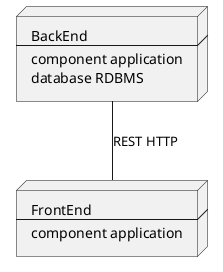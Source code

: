 @startuml DeploymentDiagram
node BackEnd [
    BackEnd
    ----
    component application
    database RDBMS
]
node FrontEnd [
    FrontEnd
    ----
    component application
]

BackEnd -- FrontEnd : REST HTTP
@enduml